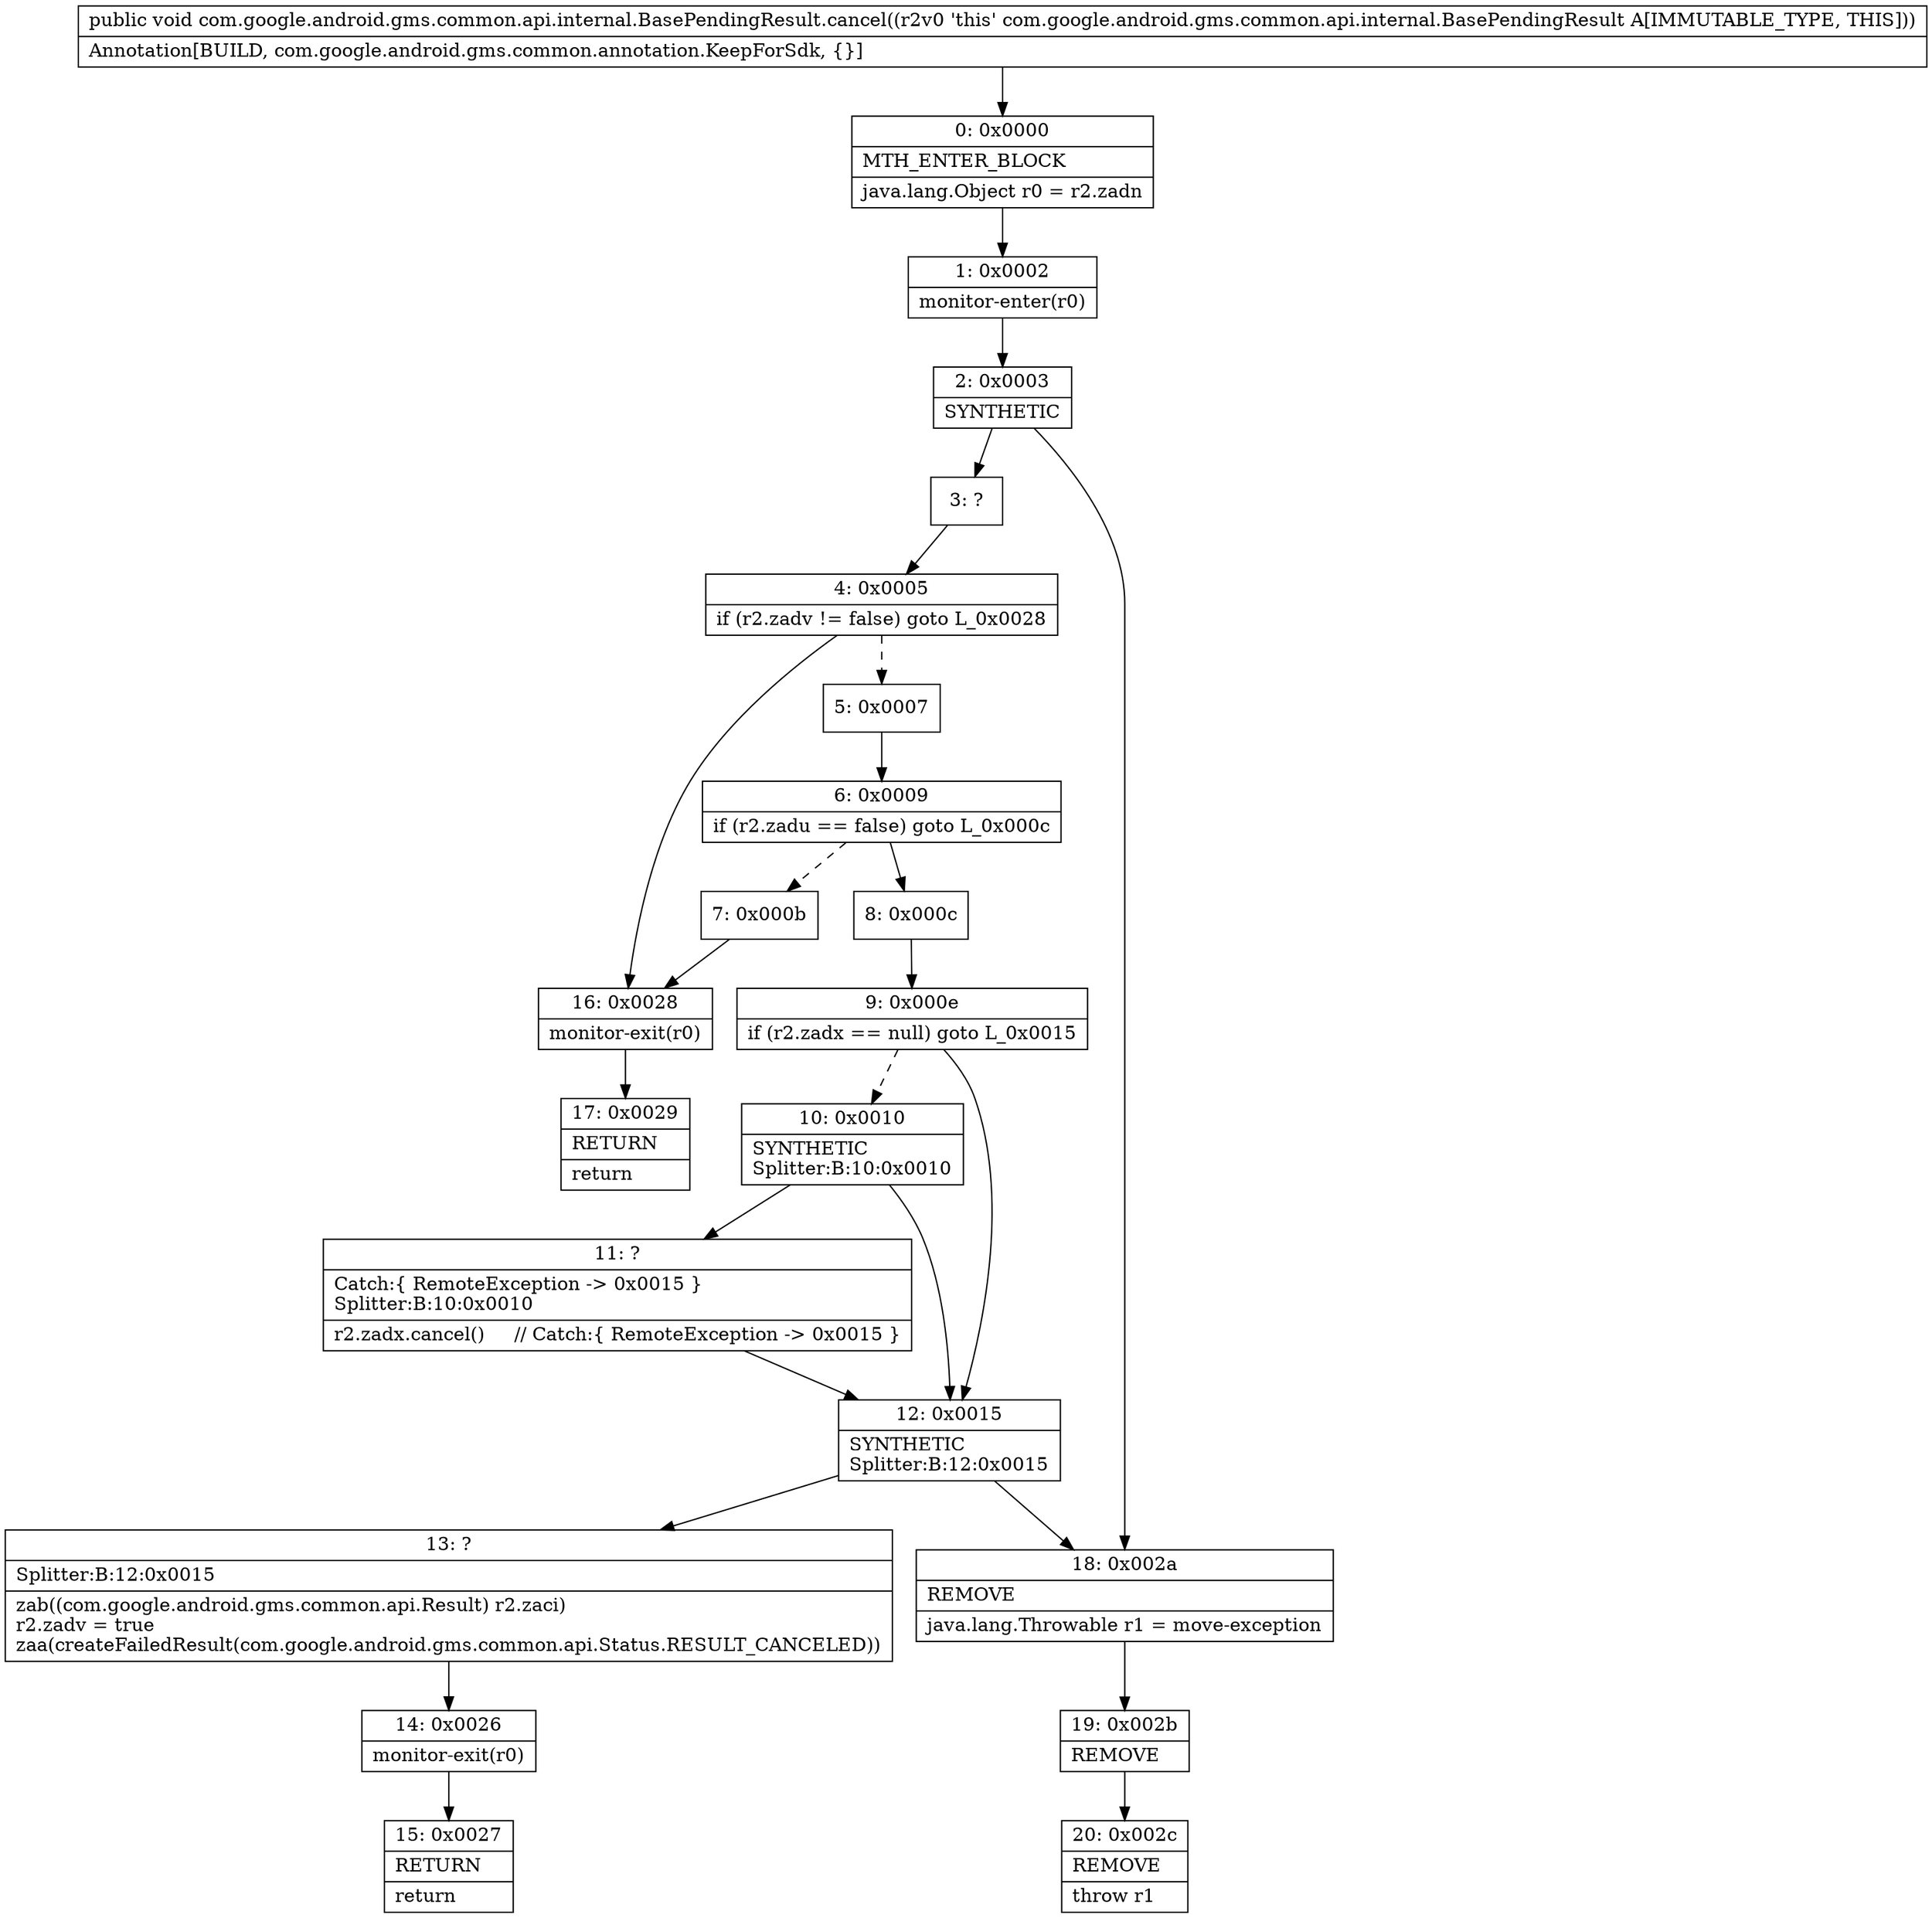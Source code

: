 digraph "CFG forcom.google.android.gms.common.api.internal.BasePendingResult.cancel()V" {
Node_0 [shape=record,label="{0\:\ 0x0000|MTH_ENTER_BLOCK\l|java.lang.Object r0 = r2.zadn\l}"];
Node_1 [shape=record,label="{1\:\ 0x0002|monitor\-enter(r0)\l}"];
Node_2 [shape=record,label="{2\:\ 0x0003|SYNTHETIC\l}"];
Node_3 [shape=record,label="{3\:\ ?}"];
Node_4 [shape=record,label="{4\:\ 0x0005|if (r2.zadv != false) goto L_0x0028\l}"];
Node_5 [shape=record,label="{5\:\ 0x0007}"];
Node_6 [shape=record,label="{6\:\ 0x0009|if (r2.zadu == false) goto L_0x000c\l}"];
Node_7 [shape=record,label="{7\:\ 0x000b}"];
Node_8 [shape=record,label="{8\:\ 0x000c}"];
Node_9 [shape=record,label="{9\:\ 0x000e|if (r2.zadx == null) goto L_0x0015\l}"];
Node_10 [shape=record,label="{10\:\ 0x0010|SYNTHETIC\lSplitter:B:10:0x0010\l}"];
Node_11 [shape=record,label="{11\:\ ?|Catch:\{ RemoteException \-\> 0x0015 \}\lSplitter:B:10:0x0010\l|r2.zadx.cancel()     \/\/ Catch:\{ RemoteException \-\> 0x0015 \}\l}"];
Node_12 [shape=record,label="{12\:\ 0x0015|SYNTHETIC\lSplitter:B:12:0x0015\l}"];
Node_13 [shape=record,label="{13\:\ ?|Splitter:B:12:0x0015\l|zab((com.google.android.gms.common.api.Result) r2.zaci)\lr2.zadv = true\lzaa(createFailedResult(com.google.android.gms.common.api.Status.RESULT_CANCELED))\l}"];
Node_14 [shape=record,label="{14\:\ 0x0026|monitor\-exit(r0)\l}"];
Node_15 [shape=record,label="{15\:\ 0x0027|RETURN\l|return\l}"];
Node_16 [shape=record,label="{16\:\ 0x0028|monitor\-exit(r0)\l}"];
Node_17 [shape=record,label="{17\:\ 0x0029|RETURN\l|return\l}"];
Node_18 [shape=record,label="{18\:\ 0x002a|REMOVE\l|java.lang.Throwable r1 = move\-exception\l}"];
Node_19 [shape=record,label="{19\:\ 0x002b|REMOVE\l}"];
Node_20 [shape=record,label="{20\:\ 0x002c|REMOVE\l|throw r1\l}"];
MethodNode[shape=record,label="{public void com.google.android.gms.common.api.internal.BasePendingResult.cancel((r2v0 'this' com.google.android.gms.common.api.internal.BasePendingResult A[IMMUTABLE_TYPE, THIS]))  | Annotation[BUILD, com.google.android.gms.common.annotation.KeepForSdk, \{\}]\l}"];
MethodNode -> Node_0;
Node_0 -> Node_1;
Node_1 -> Node_2;
Node_2 -> Node_3;
Node_2 -> Node_18;
Node_3 -> Node_4;
Node_4 -> Node_5[style=dashed];
Node_4 -> Node_16;
Node_5 -> Node_6;
Node_6 -> Node_7[style=dashed];
Node_6 -> Node_8;
Node_7 -> Node_16;
Node_8 -> Node_9;
Node_9 -> Node_10[style=dashed];
Node_9 -> Node_12;
Node_10 -> Node_11;
Node_10 -> Node_12;
Node_11 -> Node_12;
Node_12 -> Node_13;
Node_12 -> Node_18;
Node_13 -> Node_14;
Node_14 -> Node_15;
Node_16 -> Node_17;
Node_18 -> Node_19;
Node_19 -> Node_20;
}

